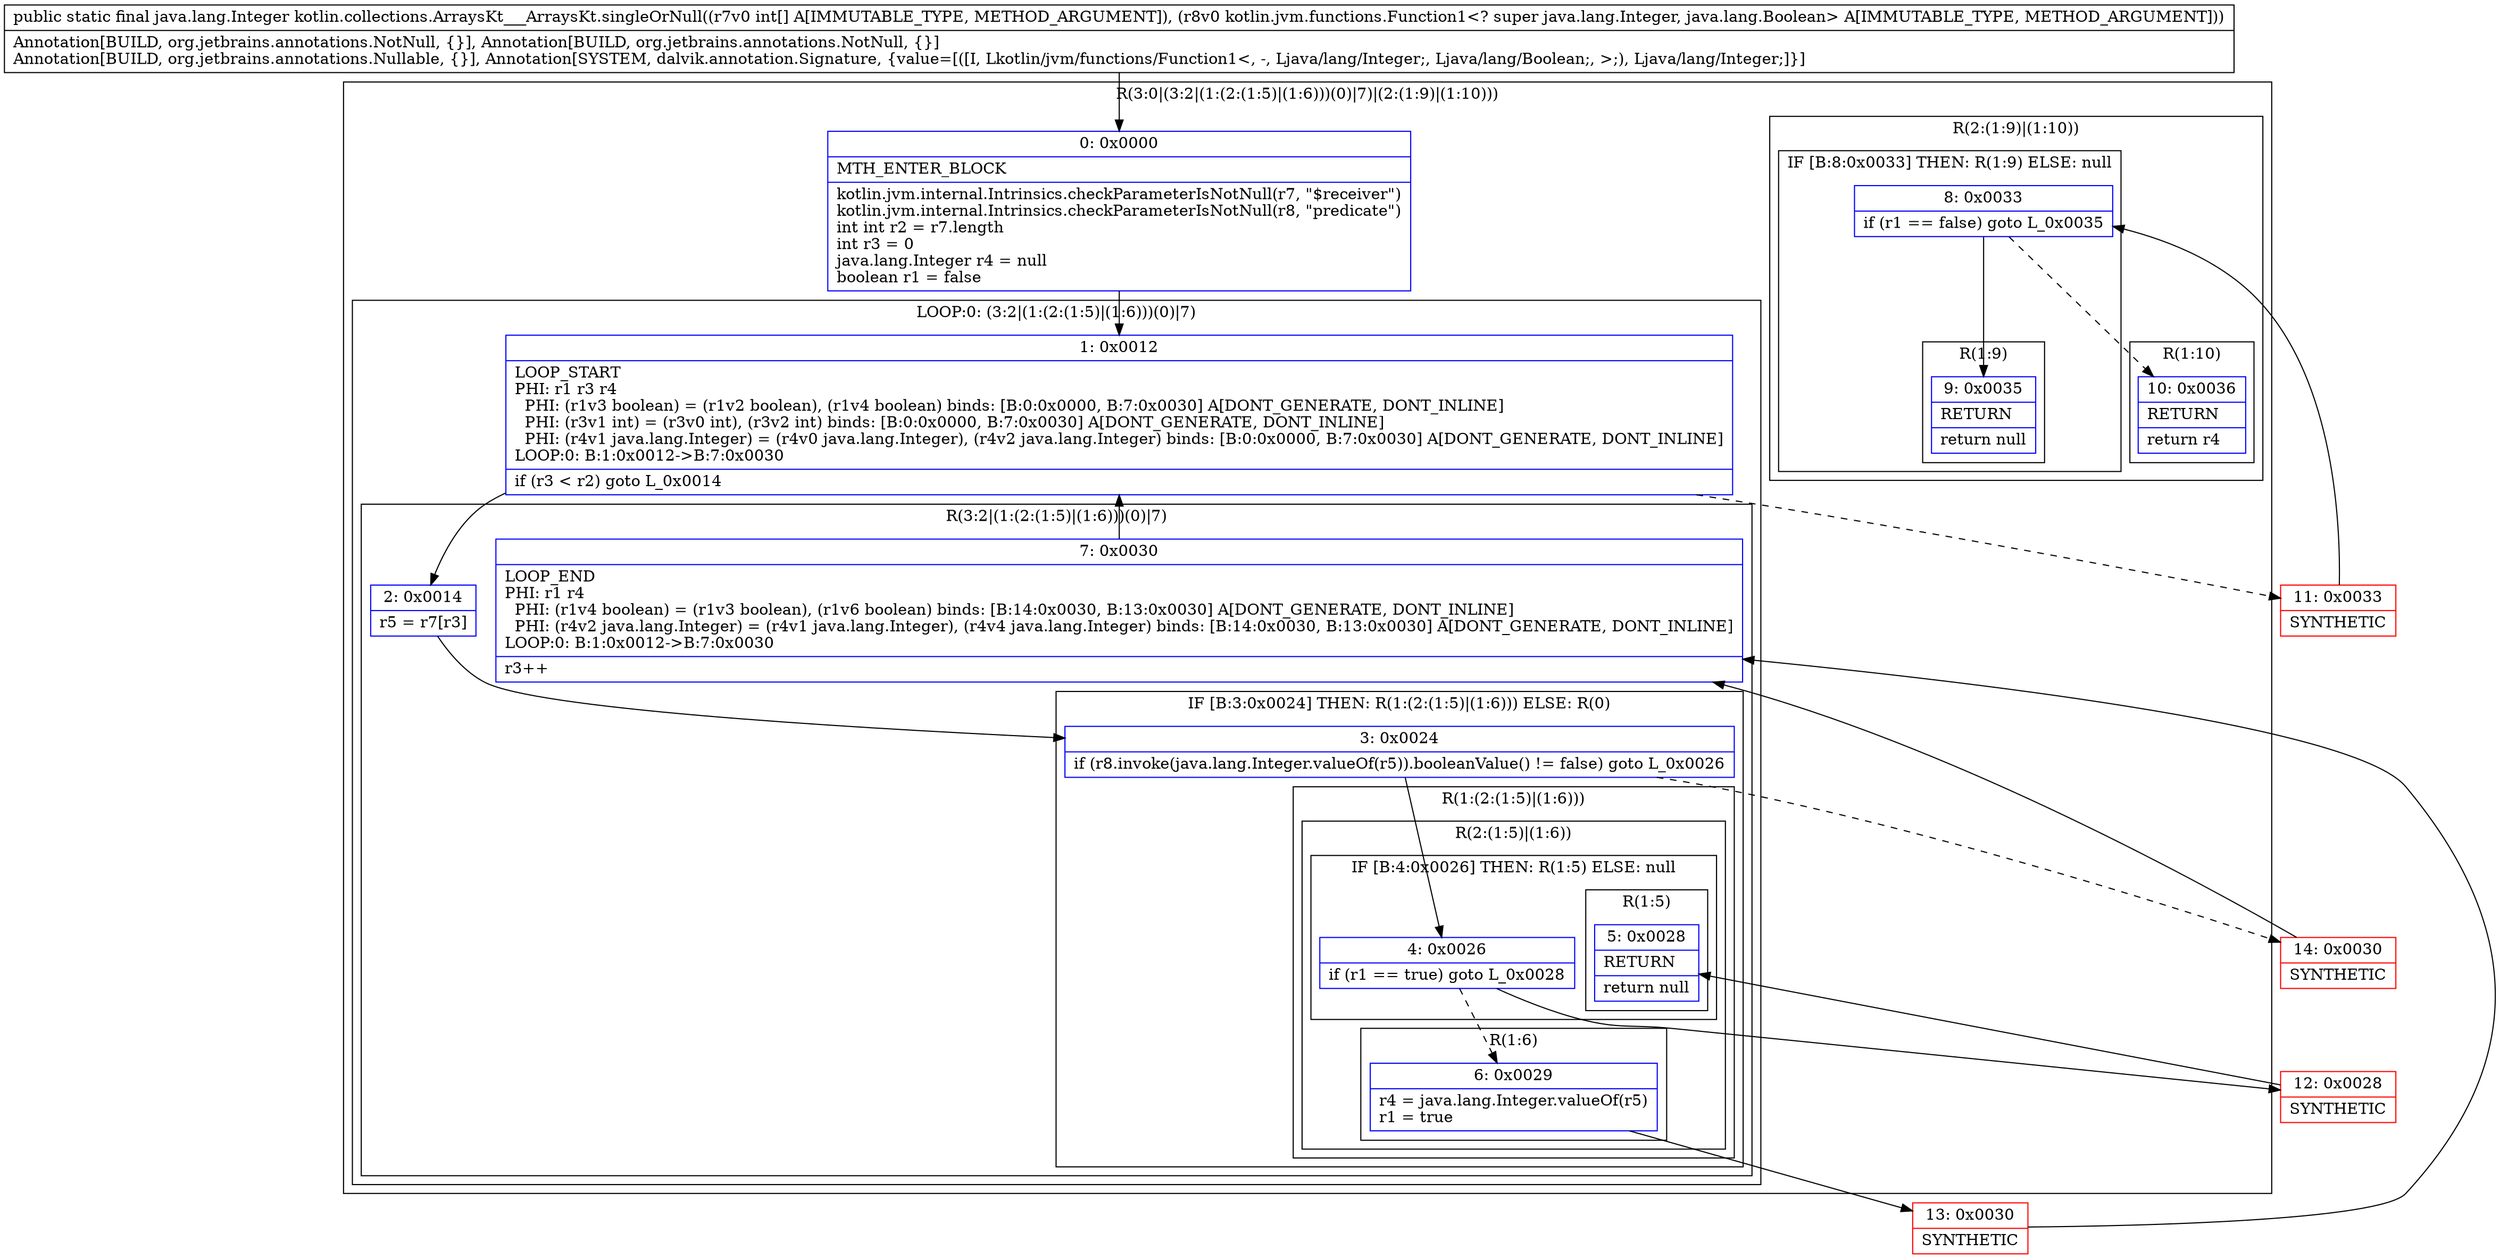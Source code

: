 digraph "CFG forkotlin.collections.ArraysKt___ArraysKt.singleOrNull([ILkotlin\/jvm\/functions\/Function1;)Ljava\/lang\/Integer;" {
subgraph cluster_Region_1062754348 {
label = "R(3:0|(3:2|(1:(2:(1:5)|(1:6)))(0)|7)|(2:(1:9)|(1:10)))";
node [shape=record,color=blue];
Node_0 [shape=record,label="{0\:\ 0x0000|MTH_ENTER_BLOCK\l|kotlin.jvm.internal.Intrinsics.checkParameterIsNotNull(r7, \"$receiver\")\lkotlin.jvm.internal.Intrinsics.checkParameterIsNotNull(r8, \"predicate\")\lint int r2 = r7.length\lint r3 = 0\ljava.lang.Integer r4 = null\lboolean r1 = false\l}"];
subgraph cluster_LoopRegion_518308152 {
label = "LOOP:0: (3:2|(1:(2:(1:5)|(1:6)))(0)|7)";
node [shape=record,color=blue];
Node_1 [shape=record,label="{1\:\ 0x0012|LOOP_START\lPHI: r1 r3 r4 \l  PHI: (r1v3 boolean) = (r1v2 boolean), (r1v4 boolean) binds: [B:0:0x0000, B:7:0x0030] A[DONT_GENERATE, DONT_INLINE]\l  PHI: (r3v1 int) = (r3v0 int), (r3v2 int) binds: [B:0:0x0000, B:7:0x0030] A[DONT_GENERATE, DONT_INLINE]\l  PHI: (r4v1 java.lang.Integer) = (r4v0 java.lang.Integer), (r4v2 java.lang.Integer) binds: [B:0:0x0000, B:7:0x0030] A[DONT_GENERATE, DONT_INLINE]\lLOOP:0: B:1:0x0012\-\>B:7:0x0030\l|if (r3 \< r2) goto L_0x0014\l}"];
subgraph cluster_Region_632893616 {
label = "R(3:2|(1:(2:(1:5)|(1:6)))(0)|7)";
node [shape=record,color=blue];
Node_2 [shape=record,label="{2\:\ 0x0014|r5 = r7[r3]\l}"];
subgraph cluster_IfRegion_1945400671 {
label = "IF [B:3:0x0024] THEN: R(1:(2:(1:5)|(1:6))) ELSE: R(0)";
node [shape=record,color=blue];
Node_3 [shape=record,label="{3\:\ 0x0024|if (r8.invoke(java.lang.Integer.valueOf(r5)).booleanValue() != false) goto L_0x0026\l}"];
subgraph cluster_Region_1984076205 {
label = "R(1:(2:(1:5)|(1:6)))";
node [shape=record,color=blue];
subgraph cluster_Region_208826065 {
label = "R(2:(1:5)|(1:6))";
node [shape=record,color=blue];
subgraph cluster_IfRegion_308962491 {
label = "IF [B:4:0x0026] THEN: R(1:5) ELSE: null";
node [shape=record,color=blue];
Node_4 [shape=record,label="{4\:\ 0x0026|if (r1 == true) goto L_0x0028\l}"];
subgraph cluster_Region_875008870 {
label = "R(1:5)";
node [shape=record,color=blue];
Node_5 [shape=record,label="{5\:\ 0x0028|RETURN\l|return null\l}"];
}
}
subgraph cluster_Region_975589038 {
label = "R(1:6)";
node [shape=record,color=blue];
Node_6 [shape=record,label="{6\:\ 0x0029|r4 = java.lang.Integer.valueOf(r5)\lr1 = true\l}"];
}
}
}
subgraph cluster_Region_1680426544 {
label = "R(0)";
node [shape=record,color=blue];
}
}
Node_7 [shape=record,label="{7\:\ 0x0030|LOOP_END\lPHI: r1 r4 \l  PHI: (r1v4 boolean) = (r1v3 boolean), (r1v6 boolean) binds: [B:14:0x0030, B:13:0x0030] A[DONT_GENERATE, DONT_INLINE]\l  PHI: (r4v2 java.lang.Integer) = (r4v1 java.lang.Integer), (r4v4 java.lang.Integer) binds: [B:14:0x0030, B:13:0x0030] A[DONT_GENERATE, DONT_INLINE]\lLOOP:0: B:1:0x0012\-\>B:7:0x0030\l|r3++\l}"];
}
}
subgraph cluster_Region_113521897 {
label = "R(2:(1:9)|(1:10))";
node [shape=record,color=blue];
subgraph cluster_IfRegion_2126179062 {
label = "IF [B:8:0x0033] THEN: R(1:9) ELSE: null";
node [shape=record,color=blue];
Node_8 [shape=record,label="{8\:\ 0x0033|if (r1 == false) goto L_0x0035\l}"];
subgraph cluster_Region_434099718 {
label = "R(1:9)";
node [shape=record,color=blue];
Node_9 [shape=record,label="{9\:\ 0x0035|RETURN\l|return null\l}"];
}
}
subgraph cluster_Region_1871628382 {
label = "R(1:10)";
node [shape=record,color=blue];
Node_10 [shape=record,label="{10\:\ 0x0036|RETURN\l|return r4\l}"];
}
}
}
Node_11 [shape=record,color=red,label="{11\:\ 0x0033|SYNTHETIC\l}"];
Node_12 [shape=record,color=red,label="{12\:\ 0x0028|SYNTHETIC\l}"];
Node_13 [shape=record,color=red,label="{13\:\ 0x0030|SYNTHETIC\l}"];
Node_14 [shape=record,color=red,label="{14\:\ 0x0030|SYNTHETIC\l}"];
MethodNode[shape=record,label="{public static final java.lang.Integer kotlin.collections.ArraysKt___ArraysKt.singleOrNull((r7v0 int[] A[IMMUTABLE_TYPE, METHOD_ARGUMENT]), (r8v0 kotlin.jvm.functions.Function1\<? super java.lang.Integer, java.lang.Boolean\> A[IMMUTABLE_TYPE, METHOD_ARGUMENT]))  | Annotation[BUILD, org.jetbrains.annotations.NotNull, \{\}], Annotation[BUILD, org.jetbrains.annotations.NotNull, \{\}]\lAnnotation[BUILD, org.jetbrains.annotations.Nullable, \{\}], Annotation[SYSTEM, dalvik.annotation.Signature, \{value=[([I, Lkotlin\/jvm\/functions\/Function1\<, \-, Ljava\/lang\/Integer;, Ljava\/lang\/Boolean;, \>;), Ljava\/lang\/Integer;]\}]\l}"];
MethodNode -> Node_0;
Node_0 -> Node_1;
Node_1 -> Node_2;
Node_1 -> Node_11[style=dashed];
Node_2 -> Node_3;
Node_3 -> Node_4;
Node_3 -> Node_14[style=dashed];
Node_4 -> Node_6[style=dashed];
Node_4 -> Node_12;
Node_6 -> Node_13;
Node_7 -> Node_1;
Node_8 -> Node_9;
Node_8 -> Node_10[style=dashed];
Node_11 -> Node_8;
Node_12 -> Node_5;
Node_13 -> Node_7;
Node_14 -> Node_7;
}

